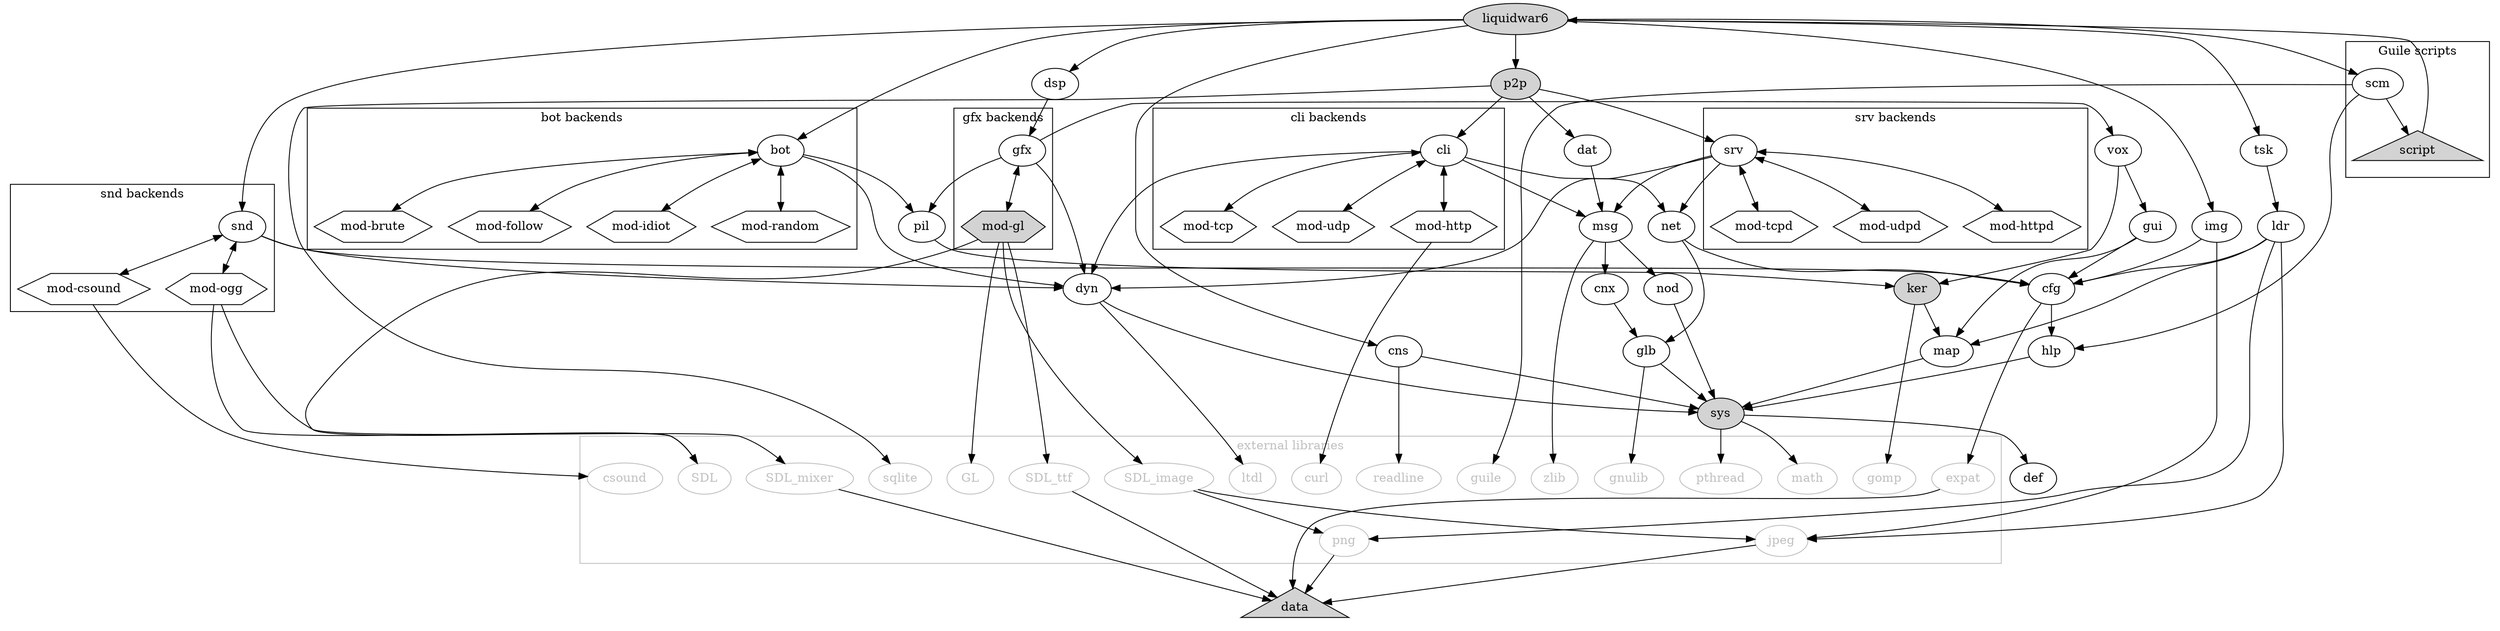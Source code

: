 digraph g {
	bot -> dyn
	bot -> pil
subgraph cluster_bot {
	label="bot backends"	
	bot
	"mod-brute"
	"mod-follow"
	"mod-idiot"
	"mod-random"
}
	bot -> "mod-brute" [dir=both]
	bot -> "mod-follow" [dir=both]
	bot -> "mod-idiot" [dir=both]
	bot -> "mod-random" [dir=both]
	cfg -> hlp
	cfg -> expat
	cli -> dyn
	cli -> msg
	cli -> net
subgraph cluster_cli {
	label="cli backends"
	cli
	cli -> "mod-tcp" [dir=both]
	cli -> "mod-udp" [dir=both]
	cli -> "mod-http" [dir=both]
}
	"mod-http" -> curl
	cns -> sys
	cnx -> glb
	cns -> readline
	dat -> msg
	dsp -> gfx
	dyn -> sys
	dyn -> ltdl
	gfx -> dyn
	gfx -> vox
	gfx -> pil
subgraph cluster_gfx {
	label="gfx backends"
	gfx
	gfx -> "mod-gl" [dir=both]
}
	"mod-gl" [style=filled,fillcolor=lightgrey]
	"mod-gl" -> SDL
	"mod-gl" -> GL
	"mod-gl" -> SDL_image
	"mod-gl" -> SDL_ttf
	glb -> sys
	glb -> gnulib
	gui -> map
	gui -> cfg
	hlp -> sys
	img -> cfg
	img -> jpeg
	ker [style=filled,fillcolor=lightgrey]
	ker -> map
	ker -> gomp
	ldr -> cfg
	ldr -> map
	ldr -> png
	ldr -> jpeg
	map -> sys
	msg -> cnx
	msg -> nod
	msg -> zlib
	net -> cfg
	net -> glb
	nod -> sys
	p2p [style=filled,fillcolor=lightgrey]
	p2p -> dat
	p2p -> cli
	p2p -> srv
	p2p -> sqlite
	pil -> ker
	scm -> hlp
	scm -> guile
	snd -> dyn
	snd -> cfg
subgraph cluster_snd {
        label="snd backends"
	snd
	snd -> "mod-ogg" [dir=both]
	snd -> "mod-csound" [dir=both]
} 
	"mod-ogg" -> SDL
	"mod-ogg" -> SDL_mixer
	"mod-csound" -> csound
	srv -> dyn
	srv -> msg
	srv -> net
subgraph cluster_srv {
        label="srv backends"
	srv
	srv -> "mod-tcpd" [dir=both]
	srv -> "mod-udpd" [dir=both]
	srv -> "mod-httpd" [dir=both]
}
	sys [style=filled,fillcolor=lightgrey]
	sys -> def
	sys -> pthread
	sys -> math

	tsk -> ldr
	vox -> gui
	vox -> ker

	liquidwar6 [style=filled,fillcolor=lightgrey]
	liquidwar6 -> bot
	liquidwar6 -> dsp
	liquidwar6 -> img
	liquidwar6 -> tsk
	liquidwar6 -> cns
	liquidwar6 -> p2p
	liquidwar6 -> snd

	liquidwar6 -> scm
subgraph cluster_script {
        label="Guile scripts"
	scm -> script	
}
	script -> liquidwar6

	SDL_image -> jpeg
	SDL_image -> png

	expat -> data
	jpeg -> data
	png -> data
	SDL_ttf -> data
	SDL_mixer -> data

	"mod-brute" [shape=hexagon]
	"mod-follow" [shape=hexagon]
	"mod-idiot" [shape=hexagon]
	"mod-random" [shape=hexagon]
	"mod-tcp" [shape=hexagon]
	"mod-udp" [shape=hexagon]
	"mod-http" [shape=hexagon]
	"mod-gl" [shape=hexagon]
	"mod-ogg" [shape=hexagon]
	"mod-csound" [shape=hexagon]
	"mod-tcpd" [shape=hexagon]
	"mod-udpd" [shape=hexagon]
	"mod-httpd" [shape=hexagon]

	script [shape=triangle,style=filled,fillcolor=lightgrey]
	data [shape=triangle,style=filled,fillcolor=lightgrey]

	csound [color=grey]
	csound [fontcolor=grey]
	curl [color=grey]
	curl [fontcolor=grey]
	expat [color=grey]
	expat [fontcolor=grey]
	GL [color=grey]
	GL [fontcolor=grey]
	gnulib [color=grey]
	gnulib [fontcolor=grey]
	gomp [color=grey]
	gomp [fontcolor=grey]
	guile [color=grey]
	guile [fontcolor=grey]
	jpeg [color=grey]
	jpeg [fontcolor=grey]
	ltdl [color=grey]
	ltdl [fontcolor=grey]
	math [color=grey]
	math [fontcolor=grey]
	png [color=grey]
	png [fontcolor=grey]
	pthread [color=grey]
	pthread [fontcolor=grey]
	readline [color=grey]	
	readline [fontcolor=grey]	
	SDL [color=grey]
	SDL [fontcolor=grey]
	SDL_image [color=grey]
	SDL_image [fontcolor=grey]
	SDL_mixer [color=grey]
	SDL_mixer [fontcolor=grey]
	SDL_ttf [color=grey]
	SDL_ttf [fontcolor=grey]
	sqlite [color=grey]
	sqlite [fontcolor=grey]
	zlib [color=grey]
	zlib [fontcolor=grey]

subgraph cluster_ext {
	 label="external libraries"
	 color=grey
	 fontcolor=grey
	 csound
	 curl
	 expat
	 GL
	 gnulib
	 gomp
	 guile
	 jpeg
	 ltdl
	 math
	 png
	 pthread
	 readline
	 SDL
	 SDL_image
	 SDL_mixer
	 SDL_ttf
	 sqlite
	 zlib
}
}


